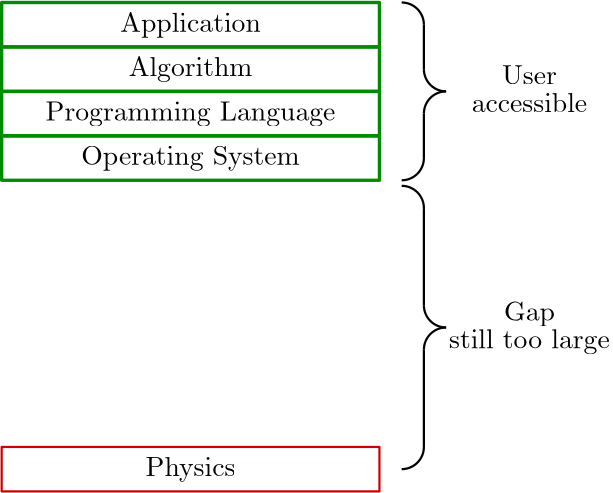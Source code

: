 <?xml version="1.0"?>
<!DOCTYPE ipe SYSTEM "ipe.dtd">
<ipe version="70206" creator="Ipe 7.2.10">
<info created="D:20190815114303" modified="D:20200219231058"/>
<ipestyle name="basic">
<symbol name="arrow/arc(spx)">
<path stroke="sym-stroke" fill="sym-stroke" pen="sym-pen">
0 0 m
-1 0.333 l
-1 -0.333 l
h
</path>
</symbol>
<symbol name="arrow/farc(spx)">
<path stroke="sym-stroke" fill="white" pen="sym-pen">
0 0 m
-1 0.333 l
-1 -0.333 l
h
</path>
</symbol>
<symbol name="arrow/ptarc(spx)">
<path stroke="sym-stroke" fill="sym-stroke" pen="sym-pen">
0 0 m
-1 0.333 l
-0.8 0 l
-1 -0.333 l
h
</path>
</symbol>
<symbol name="arrow/fptarc(spx)">
<path stroke="sym-stroke" fill="white" pen="sym-pen">
0 0 m
-1 0.333 l
-0.8 0 l
-1 -0.333 l
h
</path>
</symbol>
<symbol name="mark/circle(sx)" transformations="translations">
<path fill="sym-stroke">
0.6 0 0 0.6 0 0 e
0.4 0 0 0.4 0 0 e
</path>
</symbol>
<symbol name="mark/disk(sx)" transformations="translations">
<path fill="sym-stroke">
0.6 0 0 0.6 0 0 e
</path>
</symbol>
<symbol name="mark/fdisk(sfx)" transformations="translations">
<group>
<path fill="sym-fill">
0.5 0 0 0.5 0 0 e
</path>
<path fill="sym-stroke" fillrule="eofill">
0.6 0 0 0.6 0 0 e
0.4 0 0 0.4 0 0 e
</path>
</group>
</symbol>
<symbol name="mark/box(sx)" transformations="translations">
<path fill="sym-stroke" fillrule="eofill">
-0.6 -0.6 m
0.6 -0.6 l
0.6 0.6 l
-0.6 0.6 l
h
-0.4 -0.4 m
0.4 -0.4 l
0.4 0.4 l
-0.4 0.4 l
h
</path>
</symbol>
<symbol name="mark/square(sx)" transformations="translations">
<path fill="sym-stroke">
-0.6 -0.6 m
0.6 -0.6 l
0.6 0.6 l
-0.6 0.6 l
h
</path>
</symbol>
<symbol name="mark/fsquare(sfx)" transformations="translations">
<group>
<path fill="sym-fill">
-0.5 -0.5 m
0.5 -0.5 l
0.5 0.5 l
-0.5 0.5 l
h
</path>
<path fill="sym-stroke" fillrule="eofill">
-0.6 -0.6 m
0.6 -0.6 l
0.6 0.6 l
-0.6 0.6 l
h
-0.4 -0.4 m
0.4 -0.4 l
0.4 0.4 l
-0.4 0.4 l
h
</path>
</group>
</symbol>
<symbol name="mark/cross(sx)" transformations="translations">
<group>
<path fill="sym-stroke">
-0.43 -0.57 m
0.57 0.43 l
0.43 0.57 l
-0.57 -0.43 l
h
</path>
<path fill="sym-stroke">
-0.43 0.57 m
0.57 -0.43 l
0.43 -0.57 l
-0.57 0.43 l
h
</path>
</group>
</symbol>
<symbol name="arrow/fnormal(spx)">
<path stroke="sym-stroke" fill="white" pen="sym-pen">
0 0 m
-1 0.333 l
-1 -0.333 l
h
</path>
</symbol>
<symbol name="arrow/pointed(spx)">
<path stroke="sym-stroke" fill="sym-stroke" pen="sym-pen">
0 0 m
-1 0.333 l
-0.8 0 l
-1 -0.333 l
h
</path>
</symbol>
<symbol name="arrow/fpointed(spx)">
<path stroke="sym-stroke" fill="white" pen="sym-pen">
0 0 m
-1 0.333 l
-0.8 0 l
-1 -0.333 l
h
</path>
</symbol>
<symbol name="arrow/linear(spx)">
<path stroke="sym-stroke" pen="sym-pen">
-1 0.333 m
0 0 l
-1 -0.333 l
</path>
</symbol>
<symbol name="arrow/fdouble(spx)">
<path stroke="sym-stroke" fill="white" pen="sym-pen">
0 0 m
-1 0.333 l
-1 -0.333 l
h
-1 0 m
-2 0.333 l
-2 -0.333 l
h
</path>
</symbol>
<symbol name="arrow/double(spx)">
<path stroke="sym-stroke" fill="sym-stroke" pen="sym-pen">
0 0 m
-1 0.333 l
-1 -0.333 l
h
-1 0 m
-2 0.333 l
-2 -0.333 l
h
</path>
</symbol>
<pen name="heavier" value="0.8"/>
<pen name="fat" value="1.2"/>
<pen name="ultrafat" value="2"/>
<symbolsize name="large" value="5"/>
<symbolsize name="small" value="2"/>
<symbolsize name="tiny" value="1.1"/>
<arrowsize name="large" value="10"/>
<arrowsize name="small" value="5"/>
<arrowsize name="tiny" value="3"/>
<color name="red1" value="1 0 0"/>
<color name="red2" value="0.933 0 0"/>
<color name="red3" value="0.804 0 0"/>
<color name="red4" value="0.545 0 0"/>
<color name="green1" value="0 1 0"/>
<color name="green2" value="0 0.933 0"/>
<color name="green3" value="0 0.804 0"/>
<color name="green4" value="0 0.545 0"/>
<color name="green" value="0 1 0"/>
<color name="blue1" value="0 0 1"/>
<color name="blue2" value="0 0 0.933"/>
<color name="blue3" value="0 0 0.804"/>
<color name="blue4" value="0 0 0.545"/>
<color name="yellow" value="1 1 0"/>
<color name="orange" value="1 0.647 0"/>
<color name="gold" value="1 0.843 0"/>
<color name="purple" value="0.627 0.125 0.941"/>
<color name="gray" value="0.745"/>
<color name="brown" value="0.647 0.165 0.165"/>
<color name="navy" value="0 0 0.502"/>
<color name="pink" value="1 0.753 0.796"/>
<color name="seagreen" value="0.18 0.545 0.341"/>
<color name="turquoise" value="0.251 0.878 0.816"/>
<color name="violet" value="0.933 0.51 0.933"/>
<color name="darkblue" value="0 0 0.545"/>
<color name="darkcyan" value="0 0.545 0.545"/>
<color name="darkgray" value="0.663"/>
<color name="darkgreen" value="0 0.392 0"/>
<color name="darkmagenta" value="0.545 0 0.545"/>
<color name="darkorange" value="1 0.549 0"/>
<color name="darkred" value="0.545 0 0"/>
<color name="lightblue" value="0.678 0.847 0.902"/>
<color name="lightcyan" value="0.878 1 1"/>
<color name="lightgray" value="0.827"/>
<color name="lightgreen" value="0.565 0.933 0.565"/>
<color name="lightyellow" value="1 1 0.878"/>
<color name="red" value="1 0 0"/>
<color name="blue" value="0 0 1"/>
<dashstyle name="dash dotted" value="[4 2 1 2] 0"/>
<dashstyle name="dash dot dotted" value="[4 2 1 2 1 2] 0"/>
<dashstyle name="dashed" value="[4] 0"/>
<dashstyle name="dotted" value="[1 3] 0"/>
<textsize name="large" value="\large"/>
<textsize name="small" value="\small"/>
<textsize name="tiny" value="\tiny"/>
<textsize name="Large" value="\Large"/>
<textsize name="LARGE" value="\LARGE"/>
<textsize name="huge" value="\huge"/>
<textsize name="Huge" value="\Huge"/>
<textsize name="footnote" value="\footnotesize"/>
<textstyle name="center" begin="\begin{center}" end="\end{center}"/>
<textstyle name="itemize" begin="\begin{itemize}" end="\end{itemize}"/>
<textstyle name="item" begin="\begin{itemize}\item{}" end="\end{itemize}"/>
<gridsize name="1 pts" value="1"/>
<gridsize name="2 pts" value="2"/>
<gridsize name="4 pts" value="4"/>
<gridsize name="8 pts (~3 mm)" value="8"/>
<gridsize name="16 pts (~6 mm)" value="16"/>
<gridsize name="32 pts (~12 mm)" value="32"/>
<gridsize name="10 pts (~3.5 mm)" value="10"/>
<gridsize name="20 pts (~7 mm)" value="20"/>
<gridsize name="14 pts (~5 mm)" value="14"/>
<gridsize name="28 pts (~10 mm)" value="28"/>
<gridsize name="56 pts (~20 mm)" value="56"/>
<anglesize name="90 deg" value="90"/>
<anglesize name="60 deg" value="60"/>
<anglesize name="45 deg" value="45"/>
<anglesize name="30 deg" value="30"/>
<anglesize name="22.5 deg" value="22.5"/>
<opacity name="10%" value="0.1"/>
<opacity name="30%" value="0.3"/>
<opacity name="50%" value="0.5"/>
<opacity name="75%" value="0.75"/>
<layout paper="224 184" origin="0 0" frame="224 184" skip="32"/>
<tiling name="falling" angle="-60" step="4" width="1"/>
<tiling name="rising" angle="30" step="4" width="1"/>
</ipestyle>
<page>
<layer name="alpha"/>
<view layers="alpha" active="alpha"/>
<text layer="alpha" matrix="1 0 0 1 8 -102" transformations="translations" pos="64 272" stroke="black" type="label" width="50.644" height="6.926" depth="1.93" halign="center" valign="center">Application</text>
<text matrix="1 0 0 1 8 -102" transformations="translations" pos="64 256" stroke="black" type="label" width="44.583" height="6.926" depth="1.93" halign="center" valign="center">Algorithm</text>
<text matrix="1 0 0 1 8 -118" transformations="translations" pos="64 256" stroke="black" type="label" width="104.387" height="6.815" depth="1.93" halign="center" valign="center">Programming Language</text>
<text matrix="1 0 0 1 8 -134" transformations="translations" pos="64 256" stroke="black" type="label" width="78.677" height="6.815" depth="1.93" halign="center" valign="center">Operating System</text>
<text matrix="1 0 0 1 8 -246" transformations="translations" pos="64 256" stroke="black" type="label" width="32.351" height="6.926" depth="1.93" halign="center" valign="center">Physics</text>
<path matrix="1 0 0 1 -116 -70" stroke="green4" pen="fat">
120 200 m
120 184 l
256 184 l
256 200 l
h
</path>
<path matrix="1 0 0 1 -116 -54" stroke="green4" pen="fat">
120 200 m
120 184 l
256 184 l
256 200 l
h
</path>
<path matrix="1 0 0 1 -116 -38" stroke="green4" pen="fat">
120 200 m
120 184 l
256 184 l
256 200 l
h
</path>
<path matrix="1 0 0 1 -116 -22" stroke="green4" pen="fat">
120 200 m
120 184 l
256 184 l
256 200 l
h
</path>
<path matrix="1 0 0 1 -116 -182" stroke="red3" pen="heavier">
120 200 m
120 184 l
256 184 l
256 200 l
h
</path>
<text matrix="1 0 0 1 -42 48" transformations="translations" pos="236 104" stroke="black" type="label" width="19.732" height="6.808" depth="0" halign="center" valign="center">User</text>
<text matrix="1 0 0 1 -42 38" transformations="translations" pos="236 104" stroke="black" type="label" width="41.622" height="6.918" depth="0" halign="center" valign="center">accessible</text>
<path matrix="1 0 0 1 -60 -78" stroke="black" pen="heavier">
216 248 m
216 232 l
</path>
<path matrix="1 0 0 1 -60 -78" stroke="black" pen="heavier">
216 216 m
216 200 l
</path>
<path matrix="0 1 -1 0 260 -54" stroke="black" pen="heavier">
232 112 m
8 0 0 -8 224 112 224 104 a
</path>
<path matrix="1 0 0 1 -76 10" stroke="black" pen="heavier">
232 112 m
8 0 0 -8 224 112 224 104 a
</path>
<group matrix="1 0 0 1 -60 -70">
<path matrix="0 -1 1 0 112 448" stroke="black" pen="heavier">
232 112 m
8 0 0 -8 224 112 224 104 a
</path>
<path matrix="-1 0 0 -1 448 320" stroke="black" pen="heavier">
232 112 m
8 0 0 -8 224 112 224 104 a
</path>
</group>
<path stroke="black" pen="heavier">
156 104 m
156 69 l
</path>
<path matrix="0 1 -1 0 260 -120" stroke="black" pen="heavier">
232 112 m
8 0 0 -8 224 112 224 104 a
</path>
<path matrix="1 0 0 1 -76 -94" stroke="black" pen="heavier">
232 112 m
8 0 0 -8 224 112 224 104 a
</path>
<group matrix="1 0 0 1 -60 -155">
<path matrix="0 -1 1 0 112 448" stroke="black" pen="heavier">
232 112 m
8 0 0 -8 224 112 224 104 a
</path>
<path matrix="-1 0 0 -1 448 320" stroke="black" pen="heavier">
232 112 m
8 0 0 -8 224 112 224 104 a
</path>
</group>
<path stroke="black" pen="heavier">
156 53 m
156 18 l
</path>
<text matrix="1 0 0 1 -42 -38" transformations="translations" pos="236 104" stroke="black" type="label" width="18.334" height="6.815" depth="1.93" halign="center" valign="center">Gap</text>
<text matrix="1 0 0 1 -42 -48" transformations="translations" pos="236 104" stroke="black" type="label" width="57.922" height="6.926" depth="1.93" halign="center" valign="center">still too large</text>
</page>
</ipe>
